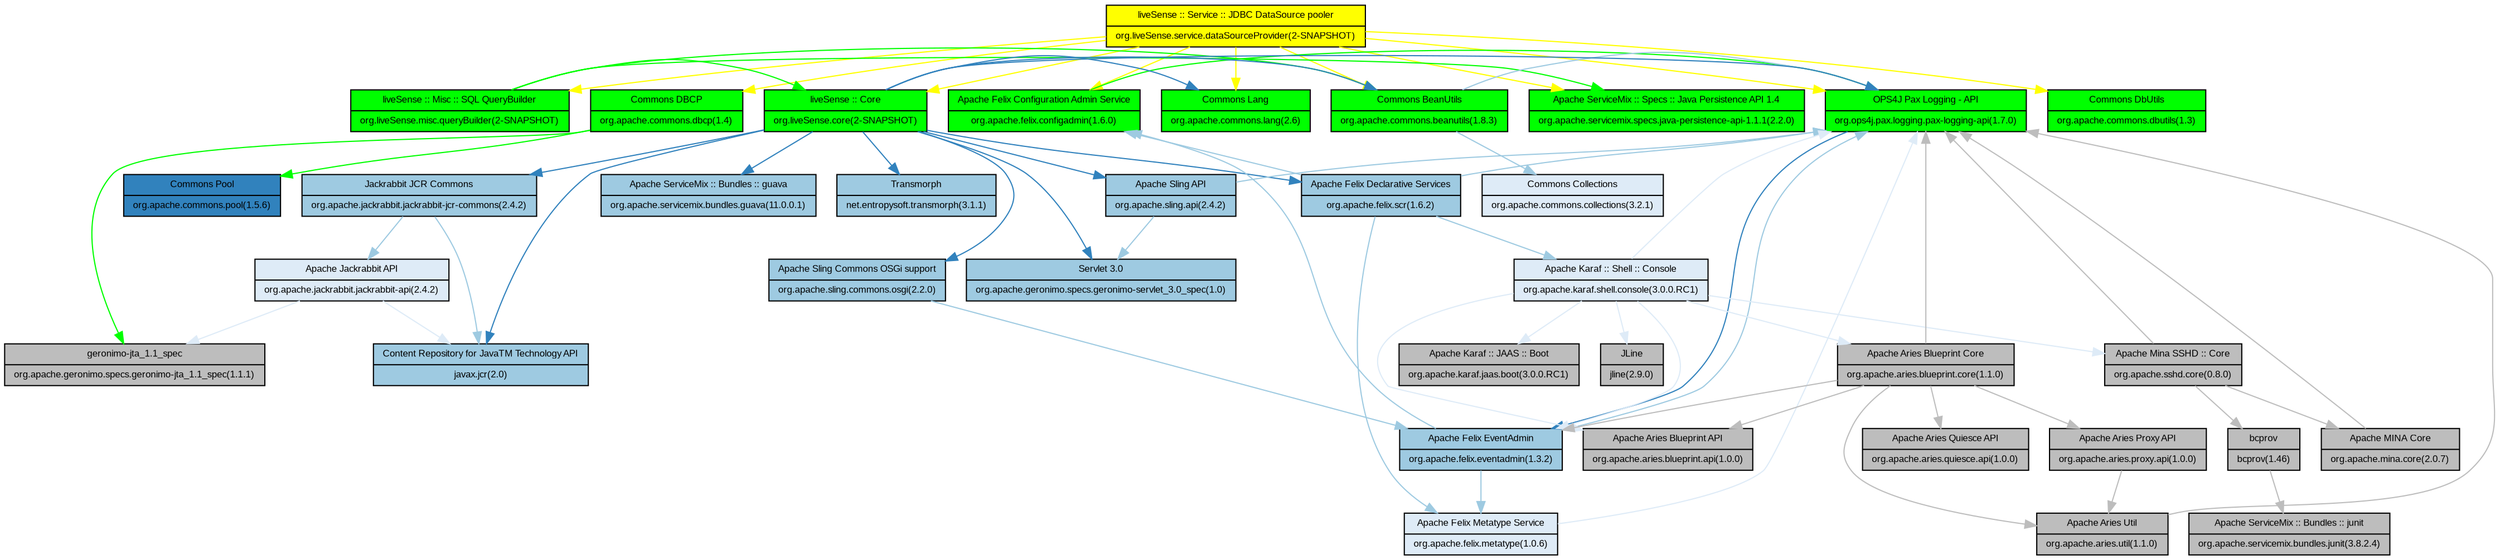 digraph {
	node[shape=record, fontname="Arial", fontsize=8]node [style=filled, fillcolor=yellow, label= "{liveSense :: Service :: JDBC DataSource pooler | org.liveSense.service.dataSourceProvider(2-SNAPSHOT)}"] org_liveSense_service_dataSourceProvider;
node [style=filled, fillcolor=green, label= "{Apache Felix Configuration Admin Service | org.apache.felix.configadmin(1.6.0)}"] org_apache_felix_configadmin;
node [style=filled, fillcolor=green, label= "{liveSense :: Misc :: SQL QueryBuilder | org.liveSense.misc.queryBuilder(2-SNAPSHOT)}"] org_liveSense_misc_queryBuilder;
node [style=filled, fillcolor=green, label= "{Commons Lang | org.apache.commons.lang(2.6)}"] org_apache_commons_lang;
node [style=filled, fillcolor=green, label= "{Commons BeanUtils | org.apache.commons.beanutils(1.8.3)}"] org_apache_commons_beanutils;
node [style=filled, fillcolor=green, label= "{Commons DBCP | org.apache.commons.dbcp(1.4)}"] org_apache_commons_dbcp;
node [style=filled, fillcolor=green, label= "{Commons DbUtils | org.apache.commons.dbutils(1.3)}"] org_apache_commons_dbutils;
node [style=filled, fillcolor=green, label= "{OPS4J Pax Logging - API | org.ops4j.pax.logging.pax-logging-api(1.7.0)}"] org_ops4j_pax_logging_pax_logging_api;
node [style=filled, fillcolor=green, label= "{liveSense :: Core | org.liveSense.core(2-SNAPSHOT)}"] org_liveSense_core;
node [style=filled, fillcolor=green, label= "{Apache ServiceMix :: Specs :: Java Persistence API 1.4 | org.apache.servicemix.specs.java-persistence-api-1.1.1(2.2.0)}"] org_apache_servicemix_specs_java_persistence_api_1_1_1;
node [style=filled, fillcolor="/blues3/3", label= "{Commons Pool | org.apache.commons.pool(1.5.6)}"] org_apache_commons_pool;
node [style=filled, fillcolor="/blues3/2", label= "{Apache Felix EventAdmin | org.apache.felix.eventadmin(1.3.2)}"] org_apache_felix_eventadmin;
node [style=filled, fillcolor="/blues3/2", label= "{Content Repository for JavaTM Technology API | javax.jcr(2.0)}"] javax_jcr;
node [style=filled, fillcolor="/blues3/2", label= "{Apache Sling API | org.apache.sling.api(2.4.2)}"] org_apache_sling_api;
node [style=filled, fillcolor="/blues3/2", label= "{Apache Sling Commons OSGi support | org.apache.sling.commons.osgi(2.2.0)}"] org_apache_sling_commons_osgi;
node [style=filled, fillcolor="/blues3/2", label= "{Servlet 3.0 | org.apache.geronimo.specs.geronimo-servlet_3.0_spec(1.0)}"] org_apache_geronimo_specs_geronimo_servlet_3_0_spec;
node [style=filled, fillcolor="/blues3/2", label= "{Apache Felix Declarative Services | org.apache.felix.scr(1.6.2)}"] org_apache_felix_scr;
node [style=filled, fillcolor="/blues3/2", label= "{Apache ServiceMix :: Bundles :: guava | org.apache.servicemix.bundles.guava(11.0.0.1)}"] org_apache_servicemix_bundles_guava;
node [style=filled, fillcolor="/blues3/2", label= "{Transmorph | net.entropysoft.transmorph(3.1.1)}"] net_entropysoft_transmorph;
node [style=filled, fillcolor="/blues3/2", label= "{Jackrabbit JCR Commons | org.apache.jackrabbit.jackrabbit-jcr-commons(2.4.2)}"] org_apache_jackrabbit_jackrabbit_jcr_commons;
node [style=filled, fillcolor="/blues3/1", label= "{Apache Felix Metatype Service | org.apache.felix.metatype(1.0.6)}"] org_apache_felix_metatype;
node [style=filled, fillcolor="/blues3/1", label= "{Commons Collections | org.apache.commons.collections(3.2.1)}"] org_apache_commons_collections;
node [style=filled, fillcolor="/blues3/1", label= "{Apache Karaf :: Shell :: Console | org.apache.karaf.shell.console(3.0.0.RC1)}"] org_apache_karaf_shell_console;
node [style=filled, fillcolor="/blues3/1", label= "{Apache Jackrabbit API | org.apache.jackrabbit.jackrabbit-api(2.4.2)}"] org_apache_jackrabbit_jackrabbit_api;
node [style=filled, fillcolor="/greys3/2", label= "{Apache Aries Blueprint API | org.apache.aries.blueprint.api(1.0.0)}"] org_apache_aries_blueprint_api;
node [style=filled, fillcolor="/greys3/2", label= "{JLine | jline(2.9.0)}"] jline;
node [style=filled, fillcolor="/greys3/2", label= "{Apache Aries Blueprint Core | org.apache.aries.blueprint.core(1.1.0)}"] org_apache_aries_blueprint_core;
node [style=filled, fillcolor="/greys3/2", label= "{Apache Mina SSHD :: Core | org.apache.sshd.core(0.8.0)}"] org_apache_sshd_core;
node [style=filled, fillcolor="/greys3/2", label= "{Apache Karaf :: JAAS :: Boot | org.apache.karaf.jaas.boot(3.0.0.RC1)}"] org_apache_karaf_jaas_boot;
node [style=filled, fillcolor="/greys3/2", label= "{geronimo-jta_1.1_spec | org.apache.geronimo.specs.geronimo-jta_1.1_spec(1.1.1)}"] org_apache_geronimo_specs_geronimo_jta_1_1_spec;
node [style=filled, fillcolor="/greys3/2", label= "{Apache Aries Proxy API | org.apache.aries.proxy.api(1.0.0)}"] org_apache_aries_proxy_api;
node [style=filled, fillcolor="/greys3/2", label= "{Apache Aries Util | org.apache.aries.util(1.1.0)}"] org_apache_aries_util;
node [style=filled, fillcolor="/greys3/2", label= "{Apache Aries Quiesce API | org.apache.aries.quiesce.api(1.0.0)}"] org_apache_aries_quiesce_api;
node [style=filled, fillcolor="/greys3/2", label= "{Apache MINA Core | org.apache.mina.core(2.0.7)}"] org_apache_mina_core;
node [style=filled, fillcolor="/greys3/2", label= "{bcprov | bcprov(1.46)}"] bcprov;
node [style=filled, fillcolor="/greys3/2", label= "{Apache ServiceMix :: Bundles :: junit | org.apache.servicemix.bundles.junit(3.8.2.4)}"] org_apache_servicemix_bundles_junit;
org_liveSense_service_dataSourceProvider -> org_apache_felix_configadmin [color=yellow];
org_liveSense_service_dataSourceProvider -> org_liveSense_misc_queryBuilder [color=yellow];
org_liveSense_service_dataSourceProvider -> org_apache_commons_lang [color=yellow];
org_liveSense_service_dataSourceProvider -> org_apache_commons_beanutils [color=yellow];
org_liveSense_service_dataSourceProvider -> org_apache_commons_dbcp [color=yellow];
org_liveSense_service_dataSourceProvider -> org_apache_commons_dbutils [color=yellow];
org_liveSense_service_dataSourceProvider -> org_ops4j_pax_logging_pax_logging_api [color=yellow];
org_liveSense_service_dataSourceProvider -> org_liveSense_core [color=yellow];
org_liveSense_service_dataSourceProvider -> org_apache_servicemix_specs_java_persistence_api_1_1_1 [color=yellow];
org_apache_felix_configadmin -> org_ops4j_pax_logging_pax_logging_api [color=green];
org_liveSense_misc_queryBuilder -> org_liveSense_core [color=green];
org_liveSense_misc_queryBuilder -> org_apache_commons_beanutils [color=green];
org_liveSense_misc_queryBuilder -> org_apache_servicemix_specs_java_persistence_api_1_1_1 [color=green];
org_apache_commons_dbcp -> org_apache_commons_pool [color=green];
org_apache_commons_dbcp -> org_apache_geronimo_specs_geronimo_jta_1_1_spec [color=green];
org_ops4j_pax_logging_pax_logging_api -> org_apache_felix_eventadmin [color="/blues3/3"];
org_liveSense_core -> javax_jcr [color="/blues3/3"];
org_liveSense_core -> org_apache_sling_api [color="/blues3/3"];
org_liveSense_core -> org_apache_sling_commons_osgi [color="/blues3/3"];
org_liveSense_core -> org_apache_geronimo_specs_geronimo_servlet_3_0_spec [color="/blues3/3"];
org_liveSense_core -> org_apache_commons_lang [color="/blues3/3"];
org_liveSense_core -> org_apache_commons_beanutils [color="/blues3/3"];
org_liveSense_core -> org_apache_felix_scr [color="/blues3/3"];
org_liveSense_core -> org_ops4j_pax_logging_pax_logging_api [color="/blues3/3"];
org_liveSense_core -> org_apache_servicemix_bundles_guava [color="/blues3/3"];
org_liveSense_core -> net_entropysoft_transmorph [color="/blues3/3"];
org_liveSense_core -> org_apache_jackrabbit_jackrabbit_jcr_commons [color="/blues3/3"];
org_apache_felix_eventadmin -> org_ops4j_pax_logging_pax_logging_api [color="/blues3/2"];
org_apache_felix_eventadmin -> org_apache_felix_configadmin [color="/blues3/2"];
org_apache_felix_eventadmin -> org_apache_felix_metatype [color="/blues3/2"];
org_apache_sling_api -> org_ops4j_pax_logging_pax_logging_api [color="/blues3/2"];
org_apache_sling_api -> org_apache_geronimo_specs_geronimo_servlet_3_0_spec [color="/blues3/2"];
org_apache_sling_commons_osgi -> org_apache_felix_eventadmin [color="/blues3/2"];
org_apache_commons_beanutils -> org_ops4j_pax_logging_pax_logging_api [color="/blues3/2"];
org_apache_commons_beanutils -> org_apache_commons_collections [color="/blues3/2"];
org_apache_felix_scr -> org_apache_karaf_shell_console [color="/blues3/2"];
org_apache_felix_scr -> org_apache_felix_configadmin [color="/blues3/2"];
org_apache_felix_scr -> org_apache_felix_metatype [color="/blues3/2"];
org_apache_felix_scr -> org_ops4j_pax_logging_pax_logging_api [color="/blues3/2"];
org_apache_jackrabbit_jackrabbit_jcr_commons -> javax_jcr [color="/blues3/2"];
org_apache_jackrabbit_jackrabbit_jcr_commons -> org_apache_jackrabbit_jackrabbit_api [color="/blues3/2"];
org_apache_felix_metatype -> org_ops4j_pax_logging_pax_logging_api [color="/blues3/1"];
org_apache_karaf_shell_console -> org_apache_aries_blueprint_api [color="/blues3/1"];
org_apache_karaf_shell_console -> jline [color="/blues3/1"];
org_apache_karaf_shell_console -> org_apache_felix_eventadmin [color="/blues3/1"];
org_apache_karaf_shell_console -> org_apache_aries_blueprint_core [color="/blues3/1"];
org_apache_karaf_shell_console -> org_apache_sshd_core [color="/blues3/1"];
org_apache_karaf_shell_console -> org_ops4j_pax_logging_pax_logging_api [color="/blues3/1"];
org_apache_karaf_shell_console -> org_apache_karaf_jaas_boot [color="/blues3/1"];
org_apache_jackrabbit_jackrabbit_api -> javax_jcr [color="/blues3/1"];
org_apache_jackrabbit_jackrabbit_api -> org_apache_geronimo_specs_geronimo_jta_1_1_spec [color="/blues3/1"];
org_apache_aries_blueprint_core -> org_apache_aries_proxy_api [color="/greys3/2"];
org_apache_aries_blueprint_core -> org_apache_aries_blueprint_api [color="/greys3/2"];
org_apache_aries_blueprint_core -> org_apache_felix_eventadmin [color="/greys3/2"];
org_apache_aries_blueprint_core -> org_ops4j_pax_logging_pax_logging_api [color="/greys3/2"];
org_apache_aries_blueprint_core -> org_apache_aries_util [color="/greys3/2"];
org_apache_aries_blueprint_core -> org_apache_aries_quiesce_api [color="/greys3/2"];
org_apache_sshd_core -> org_ops4j_pax_logging_pax_logging_api [color="/greys3/2"];
org_apache_sshd_core -> org_apache_mina_core [color="/greys3/2"];
org_apache_sshd_core -> bcprov [color="/greys3/2"];
org_apache_aries_proxy_api -> org_apache_aries_util [color="/greys3/2"];
org_apache_mina_core -> org_ops4j_pax_logging_pax_logging_api [color="/greys3/2"];
bcprov -> org_apache_servicemix_bundles_junit [color="/greys3/2"];
org_apache_aries_util -> org_ops4j_pax_logging_pax_logging_api [color="/greys3/2"];
{rank=same;org_apache_felix_configadmin;org_liveSense_misc_queryBuilder;org_apache_commons_lang;org_apache_commons_beanutils;org_apache_commons_dbcp;org_apache_commons_dbutils;org_ops4j_pax_logging_pax_logging_api;org_liveSense_core;org_apache_servicemix_specs_java_persistence_api_1_1_1;};}

